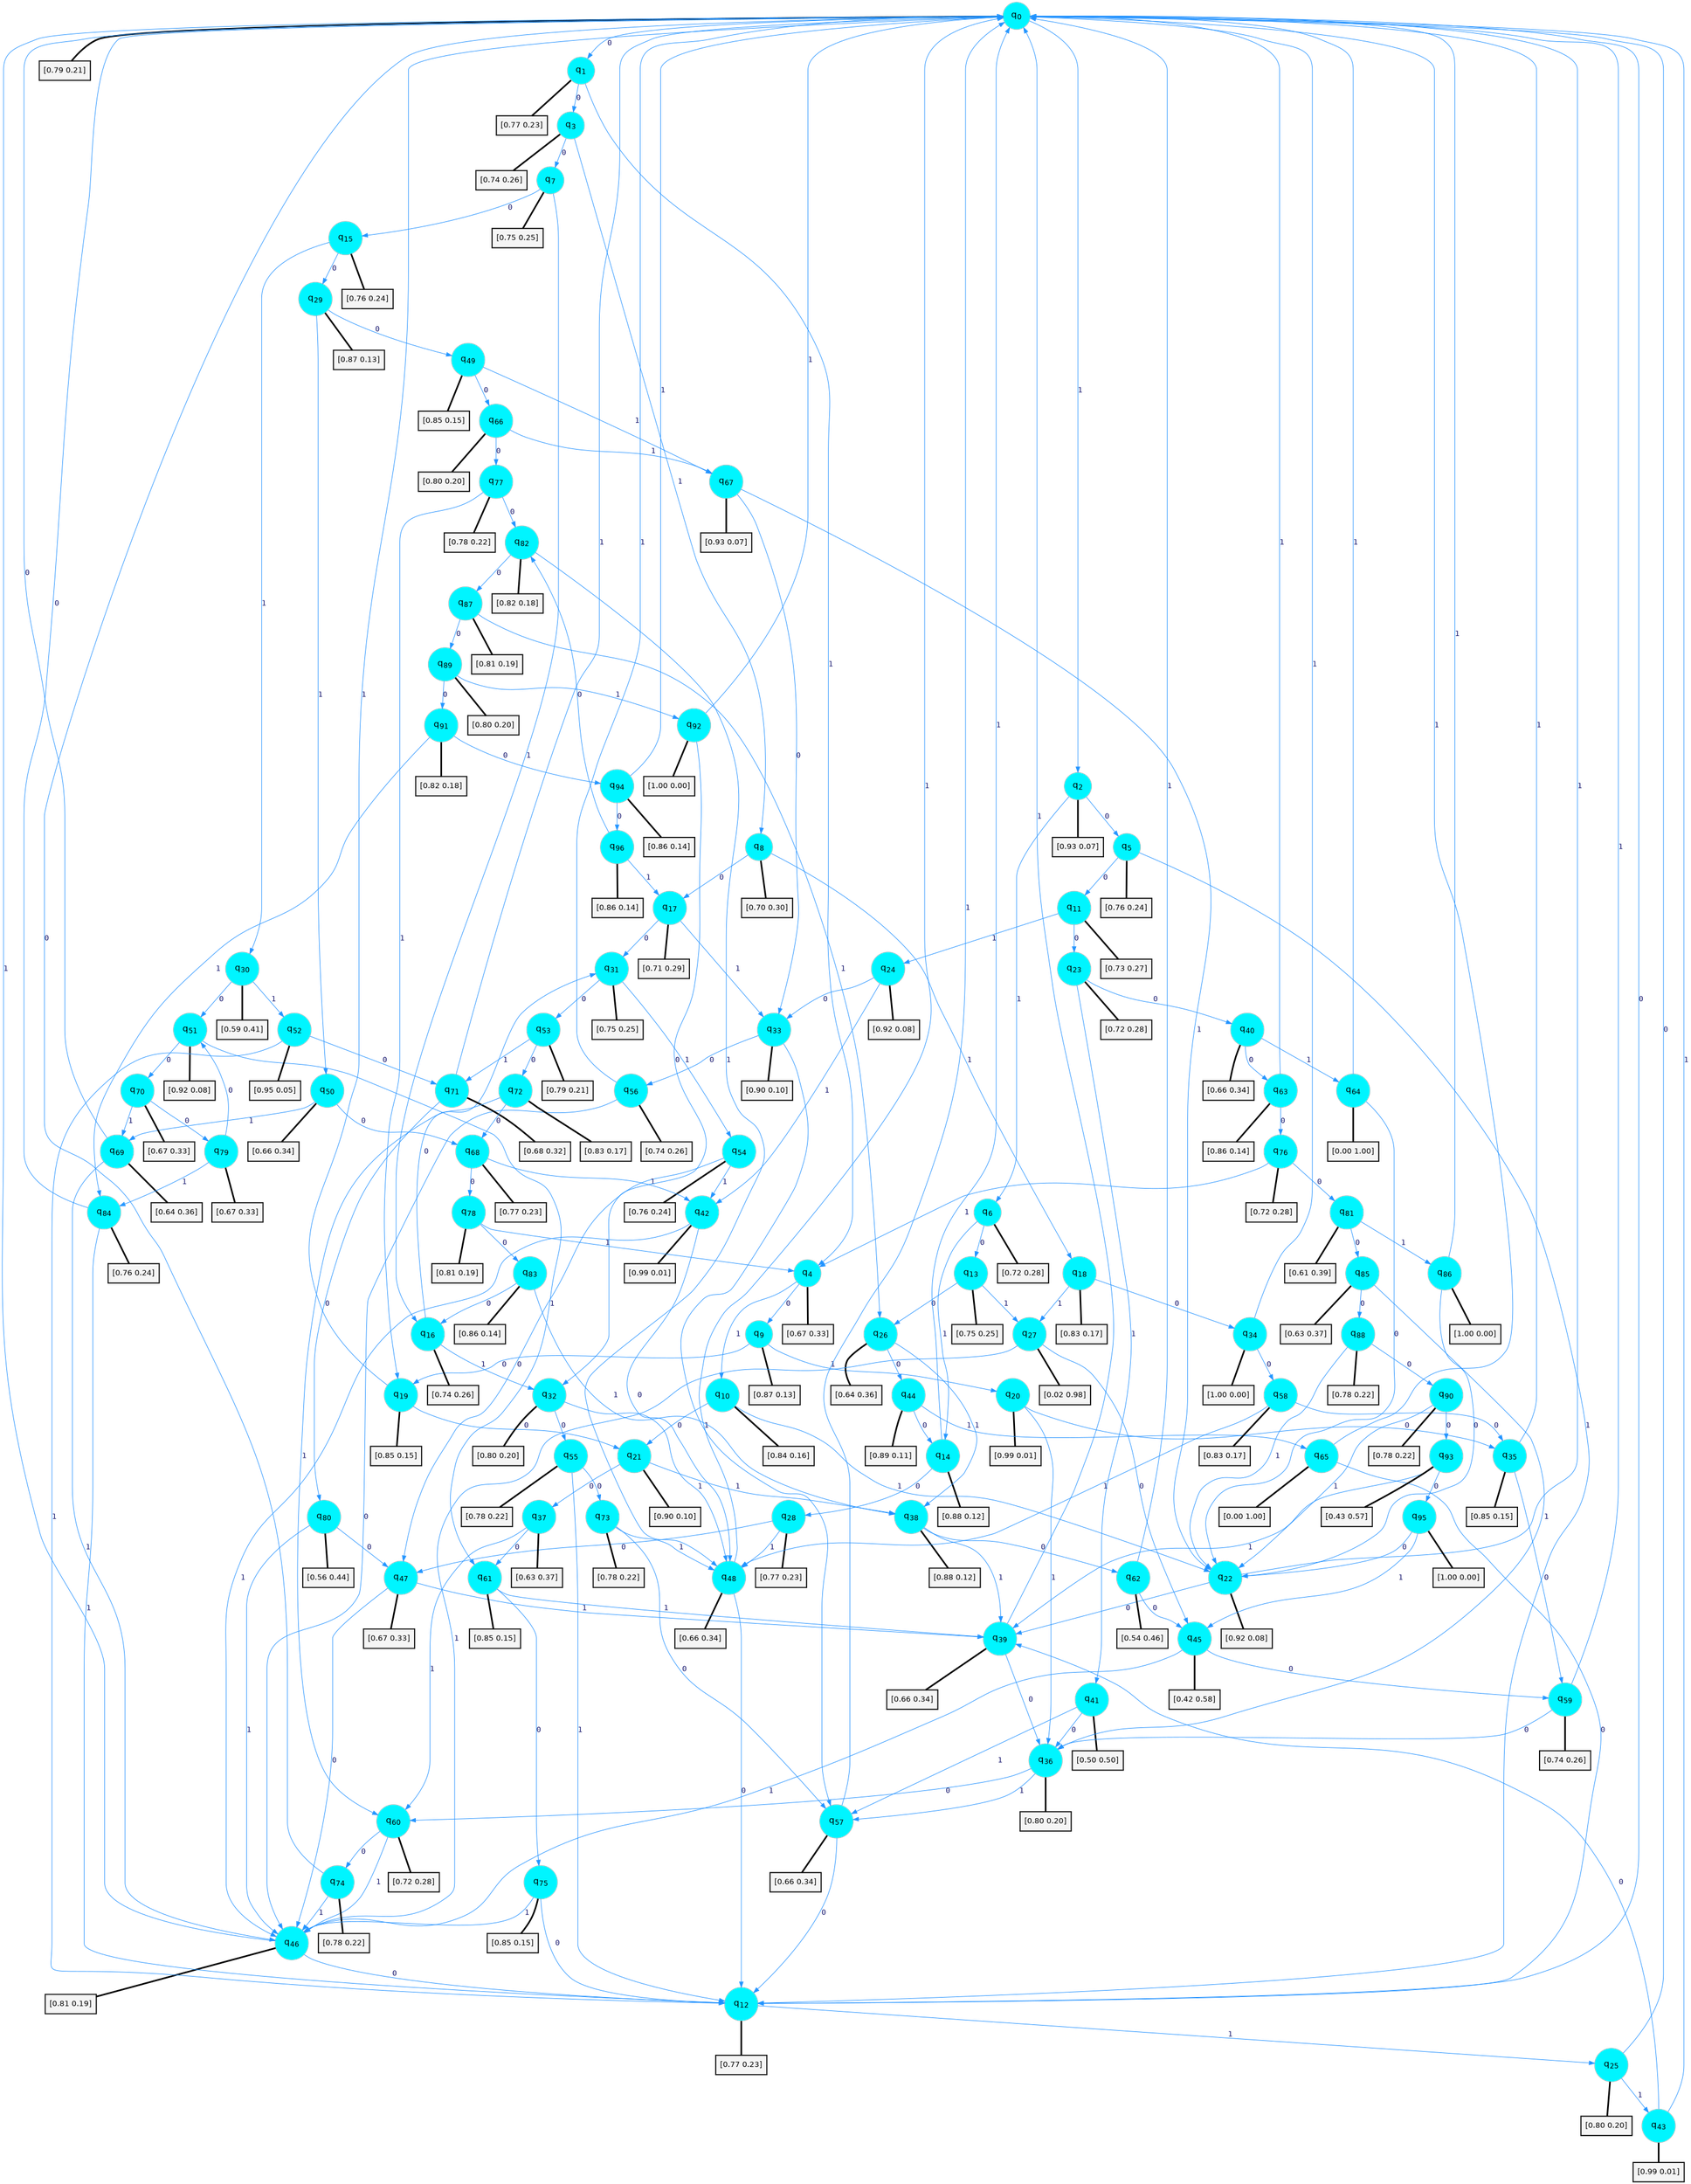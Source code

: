 digraph G {
graph [
bgcolor=transparent, dpi=300, rankdir=TD, size="40,25"];
node [
color=gray, fillcolor=turquoise1, fontcolor=black, fontname=Helvetica, fontsize=16, fontweight=bold, shape=circle, style=filled];
edge [
arrowsize=1, color=dodgerblue1, fontcolor=midnightblue, fontname=courier, fontweight=bold, penwidth=1, style=solid, weight=20];
0[label=<q<SUB>0</SUB>>];
1[label=<q<SUB>1</SUB>>];
2[label=<q<SUB>2</SUB>>];
3[label=<q<SUB>3</SUB>>];
4[label=<q<SUB>4</SUB>>];
5[label=<q<SUB>5</SUB>>];
6[label=<q<SUB>6</SUB>>];
7[label=<q<SUB>7</SUB>>];
8[label=<q<SUB>8</SUB>>];
9[label=<q<SUB>9</SUB>>];
10[label=<q<SUB>10</SUB>>];
11[label=<q<SUB>11</SUB>>];
12[label=<q<SUB>12</SUB>>];
13[label=<q<SUB>13</SUB>>];
14[label=<q<SUB>14</SUB>>];
15[label=<q<SUB>15</SUB>>];
16[label=<q<SUB>16</SUB>>];
17[label=<q<SUB>17</SUB>>];
18[label=<q<SUB>18</SUB>>];
19[label=<q<SUB>19</SUB>>];
20[label=<q<SUB>20</SUB>>];
21[label=<q<SUB>21</SUB>>];
22[label=<q<SUB>22</SUB>>];
23[label=<q<SUB>23</SUB>>];
24[label=<q<SUB>24</SUB>>];
25[label=<q<SUB>25</SUB>>];
26[label=<q<SUB>26</SUB>>];
27[label=<q<SUB>27</SUB>>];
28[label=<q<SUB>28</SUB>>];
29[label=<q<SUB>29</SUB>>];
30[label=<q<SUB>30</SUB>>];
31[label=<q<SUB>31</SUB>>];
32[label=<q<SUB>32</SUB>>];
33[label=<q<SUB>33</SUB>>];
34[label=<q<SUB>34</SUB>>];
35[label=<q<SUB>35</SUB>>];
36[label=<q<SUB>36</SUB>>];
37[label=<q<SUB>37</SUB>>];
38[label=<q<SUB>38</SUB>>];
39[label=<q<SUB>39</SUB>>];
40[label=<q<SUB>40</SUB>>];
41[label=<q<SUB>41</SUB>>];
42[label=<q<SUB>42</SUB>>];
43[label=<q<SUB>43</SUB>>];
44[label=<q<SUB>44</SUB>>];
45[label=<q<SUB>45</SUB>>];
46[label=<q<SUB>46</SUB>>];
47[label=<q<SUB>47</SUB>>];
48[label=<q<SUB>48</SUB>>];
49[label=<q<SUB>49</SUB>>];
50[label=<q<SUB>50</SUB>>];
51[label=<q<SUB>51</SUB>>];
52[label=<q<SUB>52</SUB>>];
53[label=<q<SUB>53</SUB>>];
54[label=<q<SUB>54</SUB>>];
55[label=<q<SUB>55</SUB>>];
56[label=<q<SUB>56</SUB>>];
57[label=<q<SUB>57</SUB>>];
58[label=<q<SUB>58</SUB>>];
59[label=<q<SUB>59</SUB>>];
60[label=<q<SUB>60</SUB>>];
61[label=<q<SUB>61</SUB>>];
62[label=<q<SUB>62</SUB>>];
63[label=<q<SUB>63</SUB>>];
64[label=<q<SUB>64</SUB>>];
65[label=<q<SUB>65</SUB>>];
66[label=<q<SUB>66</SUB>>];
67[label=<q<SUB>67</SUB>>];
68[label=<q<SUB>68</SUB>>];
69[label=<q<SUB>69</SUB>>];
70[label=<q<SUB>70</SUB>>];
71[label=<q<SUB>71</SUB>>];
72[label=<q<SUB>72</SUB>>];
73[label=<q<SUB>73</SUB>>];
74[label=<q<SUB>74</SUB>>];
75[label=<q<SUB>75</SUB>>];
76[label=<q<SUB>76</SUB>>];
77[label=<q<SUB>77</SUB>>];
78[label=<q<SUB>78</SUB>>];
79[label=<q<SUB>79</SUB>>];
80[label=<q<SUB>80</SUB>>];
81[label=<q<SUB>81</SUB>>];
82[label=<q<SUB>82</SUB>>];
83[label=<q<SUB>83</SUB>>];
84[label=<q<SUB>84</SUB>>];
85[label=<q<SUB>85</SUB>>];
86[label=<q<SUB>86</SUB>>];
87[label=<q<SUB>87</SUB>>];
88[label=<q<SUB>88</SUB>>];
89[label=<q<SUB>89</SUB>>];
90[label=<q<SUB>90</SUB>>];
91[label=<q<SUB>91</SUB>>];
92[label=<q<SUB>92</SUB>>];
93[label=<q<SUB>93</SUB>>];
94[label=<q<SUB>94</SUB>>];
95[label=<q<SUB>95</SUB>>];
96[label=<q<SUB>96</SUB>>];
97[label="[0.79 0.21]", shape=box,fontcolor=black, fontname=Helvetica, fontsize=14, penwidth=2, fillcolor=whitesmoke,color=black];
98[label="[0.77 0.23]", shape=box,fontcolor=black, fontname=Helvetica, fontsize=14, penwidth=2, fillcolor=whitesmoke,color=black];
99[label="[0.93 0.07]", shape=box,fontcolor=black, fontname=Helvetica, fontsize=14, penwidth=2, fillcolor=whitesmoke,color=black];
100[label="[0.74 0.26]", shape=box,fontcolor=black, fontname=Helvetica, fontsize=14, penwidth=2, fillcolor=whitesmoke,color=black];
101[label="[0.67 0.33]", shape=box,fontcolor=black, fontname=Helvetica, fontsize=14, penwidth=2, fillcolor=whitesmoke,color=black];
102[label="[0.76 0.24]", shape=box,fontcolor=black, fontname=Helvetica, fontsize=14, penwidth=2, fillcolor=whitesmoke,color=black];
103[label="[0.72 0.28]", shape=box,fontcolor=black, fontname=Helvetica, fontsize=14, penwidth=2, fillcolor=whitesmoke,color=black];
104[label="[0.75 0.25]", shape=box,fontcolor=black, fontname=Helvetica, fontsize=14, penwidth=2, fillcolor=whitesmoke,color=black];
105[label="[0.70 0.30]", shape=box,fontcolor=black, fontname=Helvetica, fontsize=14, penwidth=2, fillcolor=whitesmoke,color=black];
106[label="[0.87 0.13]", shape=box,fontcolor=black, fontname=Helvetica, fontsize=14, penwidth=2, fillcolor=whitesmoke,color=black];
107[label="[0.84 0.16]", shape=box,fontcolor=black, fontname=Helvetica, fontsize=14, penwidth=2, fillcolor=whitesmoke,color=black];
108[label="[0.73 0.27]", shape=box,fontcolor=black, fontname=Helvetica, fontsize=14, penwidth=2, fillcolor=whitesmoke,color=black];
109[label="[0.77 0.23]", shape=box,fontcolor=black, fontname=Helvetica, fontsize=14, penwidth=2, fillcolor=whitesmoke,color=black];
110[label="[0.75 0.25]", shape=box,fontcolor=black, fontname=Helvetica, fontsize=14, penwidth=2, fillcolor=whitesmoke,color=black];
111[label="[0.88 0.12]", shape=box,fontcolor=black, fontname=Helvetica, fontsize=14, penwidth=2, fillcolor=whitesmoke,color=black];
112[label="[0.76 0.24]", shape=box,fontcolor=black, fontname=Helvetica, fontsize=14, penwidth=2, fillcolor=whitesmoke,color=black];
113[label="[0.74 0.26]", shape=box,fontcolor=black, fontname=Helvetica, fontsize=14, penwidth=2, fillcolor=whitesmoke,color=black];
114[label="[0.71 0.29]", shape=box,fontcolor=black, fontname=Helvetica, fontsize=14, penwidth=2, fillcolor=whitesmoke,color=black];
115[label="[0.83 0.17]", shape=box,fontcolor=black, fontname=Helvetica, fontsize=14, penwidth=2, fillcolor=whitesmoke,color=black];
116[label="[0.85 0.15]", shape=box,fontcolor=black, fontname=Helvetica, fontsize=14, penwidth=2, fillcolor=whitesmoke,color=black];
117[label="[0.99 0.01]", shape=box,fontcolor=black, fontname=Helvetica, fontsize=14, penwidth=2, fillcolor=whitesmoke,color=black];
118[label="[0.90 0.10]", shape=box,fontcolor=black, fontname=Helvetica, fontsize=14, penwidth=2, fillcolor=whitesmoke,color=black];
119[label="[0.92 0.08]", shape=box,fontcolor=black, fontname=Helvetica, fontsize=14, penwidth=2, fillcolor=whitesmoke,color=black];
120[label="[0.72 0.28]", shape=box,fontcolor=black, fontname=Helvetica, fontsize=14, penwidth=2, fillcolor=whitesmoke,color=black];
121[label="[0.92 0.08]", shape=box,fontcolor=black, fontname=Helvetica, fontsize=14, penwidth=2, fillcolor=whitesmoke,color=black];
122[label="[0.80 0.20]", shape=box,fontcolor=black, fontname=Helvetica, fontsize=14, penwidth=2, fillcolor=whitesmoke,color=black];
123[label="[0.64 0.36]", shape=box,fontcolor=black, fontname=Helvetica, fontsize=14, penwidth=2, fillcolor=whitesmoke,color=black];
124[label="[0.02 0.98]", shape=box,fontcolor=black, fontname=Helvetica, fontsize=14, penwidth=2, fillcolor=whitesmoke,color=black];
125[label="[0.77 0.23]", shape=box,fontcolor=black, fontname=Helvetica, fontsize=14, penwidth=2, fillcolor=whitesmoke,color=black];
126[label="[0.87 0.13]", shape=box,fontcolor=black, fontname=Helvetica, fontsize=14, penwidth=2, fillcolor=whitesmoke,color=black];
127[label="[0.59 0.41]", shape=box,fontcolor=black, fontname=Helvetica, fontsize=14, penwidth=2, fillcolor=whitesmoke,color=black];
128[label="[0.75 0.25]", shape=box,fontcolor=black, fontname=Helvetica, fontsize=14, penwidth=2, fillcolor=whitesmoke,color=black];
129[label="[0.80 0.20]", shape=box,fontcolor=black, fontname=Helvetica, fontsize=14, penwidth=2, fillcolor=whitesmoke,color=black];
130[label="[0.90 0.10]", shape=box,fontcolor=black, fontname=Helvetica, fontsize=14, penwidth=2, fillcolor=whitesmoke,color=black];
131[label="[1.00 0.00]", shape=box,fontcolor=black, fontname=Helvetica, fontsize=14, penwidth=2, fillcolor=whitesmoke,color=black];
132[label="[0.85 0.15]", shape=box,fontcolor=black, fontname=Helvetica, fontsize=14, penwidth=2, fillcolor=whitesmoke,color=black];
133[label="[0.80 0.20]", shape=box,fontcolor=black, fontname=Helvetica, fontsize=14, penwidth=2, fillcolor=whitesmoke,color=black];
134[label="[0.63 0.37]", shape=box,fontcolor=black, fontname=Helvetica, fontsize=14, penwidth=2, fillcolor=whitesmoke,color=black];
135[label="[0.88 0.12]", shape=box,fontcolor=black, fontname=Helvetica, fontsize=14, penwidth=2, fillcolor=whitesmoke,color=black];
136[label="[0.66 0.34]", shape=box,fontcolor=black, fontname=Helvetica, fontsize=14, penwidth=2, fillcolor=whitesmoke,color=black];
137[label="[0.66 0.34]", shape=box,fontcolor=black, fontname=Helvetica, fontsize=14, penwidth=2, fillcolor=whitesmoke,color=black];
138[label="[0.50 0.50]", shape=box,fontcolor=black, fontname=Helvetica, fontsize=14, penwidth=2, fillcolor=whitesmoke,color=black];
139[label="[0.99 0.01]", shape=box,fontcolor=black, fontname=Helvetica, fontsize=14, penwidth=2, fillcolor=whitesmoke,color=black];
140[label="[0.99 0.01]", shape=box,fontcolor=black, fontname=Helvetica, fontsize=14, penwidth=2, fillcolor=whitesmoke,color=black];
141[label="[0.89 0.11]", shape=box,fontcolor=black, fontname=Helvetica, fontsize=14, penwidth=2, fillcolor=whitesmoke,color=black];
142[label="[0.42 0.58]", shape=box,fontcolor=black, fontname=Helvetica, fontsize=14, penwidth=2, fillcolor=whitesmoke,color=black];
143[label="[0.81 0.19]", shape=box,fontcolor=black, fontname=Helvetica, fontsize=14, penwidth=2, fillcolor=whitesmoke,color=black];
144[label="[0.67 0.33]", shape=box,fontcolor=black, fontname=Helvetica, fontsize=14, penwidth=2, fillcolor=whitesmoke,color=black];
145[label="[0.66 0.34]", shape=box,fontcolor=black, fontname=Helvetica, fontsize=14, penwidth=2, fillcolor=whitesmoke,color=black];
146[label="[0.85 0.15]", shape=box,fontcolor=black, fontname=Helvetica, fontsize=14, penwidth=2, fillcolor=whitesmoke,color=black];
147[label="[0.66 0.34]", shape=box,fontcolor=black, fontname=Helvetica, fontsize=14, penwidth=2, fillcolor=whitesmoke,color=black];
148[label="[0.92 0.08]", shape=box,fontcolor=black, fontname=Helvetica, fontsize=14, penwidth=2, fillcolor=whitesmoke,color=black];
149[label="[0.95 0.05]", shape=box,fontcolor=black, fontname=Helvetica, fontsize=14, penwidth=2, fillcolor=whitesmoke,color=black];
150[label="[0.79 0.21]", shape=box,fontcolor=black, fontname=Helvetica, fontsize=14, penwidth=2, fillcolor=whitesmoke,color=black];
151[label="[0.76 0.24]", shape=box,fontcolor=black, fontname=Helvetica, fontsize=14, penwidth=2, fillcolor=whitesmoke,color=black];
152[label="[0.78 0.22]", shape=box,fontcolor=black, fontname=Helvetica, fontsize=14, penwidth=2, fillcolor=whitesmoke,color=black];
153[label="[0.74 0.26]", shape=box,fontcolor=black, fontname=Helvetica, fontsize=14, penwidth=2, fillcolor=whitesmoke,color=black];
154[label="[0.66 0.34]", shape=box,fontcolor=black, fontname=Helvetica, fontsize=14, penwidth=2, fillcolor=whitesmoke,color=black];
155[label="[0.83 0.17]", shape=box,fontcolor=black, fontname=Helvetica, fontsize=14, penwidth=2, fillcolor=whitesmoke,color=black];
156[label="[0.74 0.26]", shape=box,fontcolor=black, fontname=Helvetica, fontsize=14, penwidth=2, fillcolor=whitesmoke,color=black];
157[label="[0.72 0.28]", shape=box,fontcolor=black, fontname=Helvetica, fontsize=14, penwidth=2, fillcolor=whitesmoke,color=black];
158[label="[0.85 0.15]", shape=box,fontcolor=black, fontname=Helvetica, fontsize=14, penwidth=2, fillcolor=whitesmoke,color=black];
159[label="[0.54 0.46]", shape=box,fontcolor=black, fontname=Helvetica, fontsize=14, penwidth=2, fillcolor=whitesmoke,color=black];
160[label="[0.86 0.14]", shape=box,fontcolor=black, fontname=Helvetica, fontsize=14, penwidth=2, fillcolor=whitesmoke,color=black];
161[label="[0.00 1.00]", shape=box,fontcolor=black, fontname=Helvetica, fontsize=14, penwidth=2, fillcolor=whitesmoke,color=black];
162[label="[0.00 1.00]", shape=box,fontcolor=black, fontname=Helvetica, fontsize=14, penwidth=2, fillcolor=whitesmoke,color=black];
163[label="[0.80 0.20]", shape=box,fontcolor=black, fontname=Helvetica, fontsize=14, penwidth=2, fillcolor=whitesmoke,color=black];
164[label="[0.93 0.07]", shape=box,fontcolor=black, fontname=Helvetica, fontsize=14, penwidth=2, fillcolor=whitesmoke,color=black];
165[label="[0.77 0.23]", shape=box,fontcolor=black, fontname=Helvetica, fontsize=14, penwidth=2, fillcolor=whitesmoke,color=black];
166[label="[0.64 0.36]", shape=box,fontcolor=black, fontname=Helvetica, fontsize=14, penwidth=2, fillcolor=whitesmoke,color=black];
167[label="[0.67 0.33]", shape=box,fontcolor=black, fontname=Helvetica, fontsize=14, penwidth=2, fillcolor=whitesmoke,color=black];
168[label="[0.68 0.32]", shape=box,fontcolor=black, fontname=Helvetica, fontsize=14, penwidth=2, fillcolor=whitesmoke,color=black];
169[label="[0.83 0.17]", shape=box,fontcolor=black, fontname=Helvetica, fontsize=14, penwidth=2, fillcolor=whitesmoke,color=black];
170[label="[0.78 0.22]", shape=box,fontcolor=black, fontname=Helvetica, fontsize=14, penwidth=2, fillcolor=whitesmoke,color=black];
171[label="[0.78 0.22]", shape=box,fontcolor=black, fontname=Helvetica, fontsize=14, penwidth=2, fillcolor=whitesmoke,color=black];
172[label="[0.85 0.15]", shape=box,fontcolor=black, fontname=Helvetica, fontsize=14, penwidth=2, fillcolor=whitesmoke,color=black];
173[label="[0.72 0.28]", shape=box,fontcolor=black, fontname=Helvetica, fontsize=14, penwidth=2, fillcolor=whitesmoke,color=black];
174[label="[0.78 0.22]", shape=box,fontcolor=black, fontname=Helvetica, fontsize=14, penwidth=2, fillcolor=whitesmoke,color=black];
175[label="[0.81 0.19]", shape=box,fontcolor=black, fontname=Helvetica, fontsize=14, penwidth=2, fillcolor=whitesmoke,color=black];
176[label="[0.67 0.33]", shape=box,fontcolor=black, fontname=Helvetica, fontsize=14, penwidth=2, fillcolor=whitesmoke,color=black];
177[label="[0.56 0.44]", shape=box,fontcolor=black, fontname=Helvetica, fontsize=14, penwidth=2, fillcolor=whitesmoke,color=black];
178[label="[0.61 0.39]", shape=box,fontcolor=black, fontname=Helvetica, fontsize=14, penwidth=2, fillcolor=whitesmoke,color=black];
179[label="[0.82 0.18]", shape=box,fontcolor=black, fontname=Helvetica, fontsize=14, penwidth=2, fillcolor=whitesmoke,color=black];
180[label="[0.86 0.14]", shape=box,fontcolor=black, fontname=Helvetica, fontsize=14, penwidth=2, fillcolor=whitesmoke,color=black];
181[label="[0.76 0.24]", shape=box,fontcolor=black, fontname=Helvetica, fontsize=14, penwidth=2, fillcolor=whitesmoke,color=black];
182[label="[0.63 0.37]", shape=box,fontcolor=black, fontname=Helvetica, fontsize=14, penwidth=2, fillcolor=whitesmoke,color=black];
183[label="[1.00 0.00]", shape=box,fontcolor=black, fontname=Helvetica, fontsize=14, penwidth=2, fillcolor=whitesmoke,color=black];
184[label="[0.81 0.19]", shape=box,fontcolor=black, fontname=Helvetica, fontsize=14, penwidth=2, fillcolor=whitesmoke,color=black];
185[label="[0.78 0.22]", shape=box,fontcolor=black, fontname=Helvetica, fontsize=14, penwidth=2, fillcolor=whitesmoke,color=black];
186[label="[0.80 0.20]", shape=box,fontcolor=black, fontname=Helvetica, fontsize=14, penwidth=2, fillcolor=whitesmoke,color=black];
187[label="[0.78 0.22]", shape=box,fontcolor=black, fontname=Helvetica, fontsize=14, penwidth=2, fillcolor=whitesmoke,color=black];
188[label="[0.82 0.18]", shape=box,fontcolor=black, fontname=Helvetica, fontsize=14, penwidth=2, fillcolor=whitesmoke,color=black];
189[label="[1.00 0.00]", shape=box,fontcolor=black, fontname=Helvetica, fontsize=14, penwidth=2, fillcolor=whitesmoke,color=black];
190[label="[0.43 0.57]", shape=box,fontcolor=black, fontname=Helvetica, fontsize=14, penwidth=2, fillcolor=whitesmoke,color=black];
191[label="[0.86 0.14]", shape=box,fontcolor=black, fontname=Helvetica, fontsize=14, penwidth=2, fillcolor=whitesmoke,color=black];
192[label="[1.00 0.00]", shape=box,fontcolor=black, fontname=Helvetica, fontsize=14, penwidth=2, fillcolor=whitesmoke,color=black];
193[label="[0.86 0.14]", shape=box,fontcolor=black, fontname=Helvetica, fontsize=14, penwidth=2, fillcolor=whitesmoke,color=black];
0->1 [label=0];
0->2 [label=1];
0->97 [arrowhead=none, penwidth=3,color=black];
1->3 [label=0];
1->4 [label=1];
1->98 [arrowhead=none, penwidth=3,color=black];
2->5 [label=0];
2->6 [label=1];
2->99 [arrowhead=none, penwidth=3,color=black];
3->7 [label=0];
3->8 [label=1];
3->100 [arrowhead=none, penwidth=3,color=black];
4->9 [label=0];
4->10 [label=1];
4->101 [arrowhead=none, penwidth=3,color=black];
5->11 [label=0];
5->12 [label=1];
5->102 [arrowhead=none, penwidth=3,color=black];
6->13 [label=0];
6->14 [label=1];
6->103 [arrowhead=none, penwidth=3,color=black];
7->15 [label=0];
7->16 [label=1];
7->104 [arrowhead=none, penwidth=3,color=black];
8->17 [label=0];
8->18 [label=1];
8->105 [arrowhead=none, penwidth=3,color=black];
9->19 [label=0];
9->20 [label=1];
9->106 [arrowhead=none, penwidth=3,color=black];
10->21 [label=0];
10->22 [label=1];
10->107 [arrowhead=none, penwidth=3,color=black];
11->23 [label=0];
11->24 [label=1];
11->108 [arrowhead=none, penwidth=3,color=black];
12->0 [label=0];
12->25 [label=1];
12->109 [arrowhead=none, penwidth=3,color=black];
13->26 [label=0];
13->27 [label=1];
13->110 [arrowhead=none, penwidth=3,color=black];
14->28 [label=0];
14->0 [label=1];
14->111 [arrowhead=none, penwidth=3,color=black];
15->29 [label=0];
15->30 [label=1];
15->112 [arrowhead=none, penwidth=3,color=black];
16->31 [label=0];
16->32 [label=1];
16->113 [arrowhead=none, penwidth=3,color=black];
17->31 [label=0];
17->33 [label=1];
17->114 [arrowhead=none, penwidth=3,color=black];
18->34 [label=0];
18->27 [label=1];
18->115 [arrowhead=none, penwidth=3,color=black];
19->21 [label=0];
19->0 [label=1];
19->116 [arrowhead=none, penwidth=3,color=black];
20->35 [label=0];
20->36 [label=1];
20->117 [arrowhead=none, penwidth=3,color=black];
21->37 [label=0];
21->38 [label=1];
21->118 [arrowhead=none, penwidth=3,color=black];
22->39 [label=0];
22->0 [label=1];
22->119 [arrowhead=none, penwidth=3,color=black];
23->40 [label=0];
23->41 [label=1];
23->120 [arrowhead=none, penwidth=3,color=black];
24->33 [label=0];
24->42 [label=1];
24->121 [arrowhead=none, penwidth=3,color=black];
25->0 [label=0];
25->43 [label=1];
25->122 [arrowhead=none, penwidth=3,color=black];
26->44 [label=0];
26->38 [label=1];
26->123 [arrowhead=none, penwidth=3,color=black];
27->45 [label=0];
27->46 [label=1];
27->124 [arrowhead=none, penwidth=3,color=black];
28->47 [label=0];
28->48 [label=1];
28->125 [arrowhead=none, penwidth=3,color=black];
29->49 [label=0];
29->50 [label=1];
29->126 [arrowhead=none, penwidth=3,color=black];
30->51 [label=0];
30->52 [label=1];
30->127 [arrowhead=none, penwidth=3,color=black];
31->53 [label=0];
31->54 [label=1];
31->128 [arrowhead=none, penwidth=3,color=black];
32->55 [label=0];
32->48 [label=1];
32->129 [arrowhead=none, penwidth=3,color=black];
33->56 [label=0];
33->57 [label=1];
33->130 [arrowhead=none, penwidth=3,color=black];
34->58 [label=0];
34->0 [label=1];
34->131 [arrowhead=none, penwidth=3,color=black];
35->59 [label=0];
35->0 [label=1];
35->132 [arrowhead=none, penwidth=3,color=black];
36->60 [label=0];
36->57 [label=1];
36->133 [arrowhead=none, penwidth=3,color=black];
37->61 [label=0];
37->60 [label=1];
37->134 [arrowhead=none, penwidth=3,color=black];
38->62 [label=0];
38->39 [label=1];
38->135 [arrowhead=none, penwidth=3,color=black];
39->36 [label=0];
39->0 [label=1];
39->136 [arrowhead=none, penwidth=3,color=black];
40->63 [label=0];
40->64 [label=1];
40->137 [arrowhead=none, penwidth=3,color=black];
41->36 [label=0];
41->57 [label=1];
41->138 [arrowhead=none, penwidth=3,color=black];
42->48 [label=0];
42->46 [label=1];
42->139 [arrowhead=none, penwidth=3,color=black];
43->39 [label=0];
43->0 [label=1];
43->140 [arrowhead=none, penwidth=3,color=black];
44->14 [label=0];
44->65 [label=1];
44->141 [arrowhead=none, penwidth=3,color=black];
45->59 [label=0];
45->46 [label=1];
45->142 [arrowhead=none, penwidth=3,color=black];
46->12 [label=0];
46->0 [label=1];
46->143 [arrowhead=none, penwidth=3,color=black];
47->46 [label=0];
47->39 [label=1];
47->144 [arrowhead=none, penwidth=3,color=black];
48->12 [label=0];
48->0 [label=1];
48->145 [arrowhead=none, penwidth=3,color=black];
49->66 [label=0];
49->67 [label=1];
49->146 [arrowhead=none, penwidth=3,color=black];
50->68 [label=0];
50->69 [label=1];
50->147 [arrowhead=none, penwidth=3,color=black];
51->70 [label=0];
51->61 [label=1];
51->148 [arrowhead=none, penwidth=3,color=black];
52->71 [label=0];
52->12 [label=1];
52->149 [arrowhead=none, penwidth=3,color=black];
53->72 [label=0];
53->71 [label=1];
53->150 [arrowhead=none, penwidth=3,color=black];
54->47 [label=0];
54->42 [label=1];
54->151 [arrowhead=none, penwidth=3,color=black];
55->73 [label=0];
55->12 [label=1];
55->152 [arrowhead=none, penwidth=3,color=black];
56->46 [label=0];
56->0 [label=1];
56->153 [arrowhead=none, penwidth=3,color=black];
57->12 [label=0];
57->0 [label=1];
57->154 [arrowhead=none, penwidth=3,color=black];
58->35 [label=0];
58->48 [label=1];
58->155 [arrowhead=none, penwidth=3,color=black];
59->36 [label=0];
59->0 [label=1];
59->156 [arrowhead=none, penwidth=3,color=black];
60->74 [label=0];
60->46 [label=1];
60->157 [arrowhead=none, penwidth=3,color=black];
61->75 [label=0];
61->39 [label=1];
61->158 [arrowhead=none, penwidth=3,color=black];
62->45 [label=0];
62->0 [label=1];
62->159 [arrowhead=none, penwidth=3,color=black];
63->76 [label=0];
63->0 [label=1];
63->160 [arrowhead=none, penwidth=3,color=black];
64->22 [label=0];
64->0 [label=1];
64->161 [arrowhead=none, penwidth=3,color=black];
65->12 [label=0];
65->0 [label=1];
65->162 [arrowhead=none, penwidth=3,color=black];
66->77 [label=0];
66->67 [label=1];
66->163 [arrowhead=none, penwidth=3,color=black];
67->33 [label=0];
67->22 [label=1];
67->164 [arrowhead=none, penwidth=3,color=black];
68->78 [label=0];
68->42 [label=1];
68->165 [arrowhead=none, penwidth=3,color=black];
69->0 [label=0];
69->46 [label=1];
69->166 [arrowhead=none, penwidth=3,color=black];
70->79 [label=0];
70->69 [label=1];
70->167 [arrowhead=none, penwidth=3,color=black];
71->80 [label=0];
71->0 [label=1];
71->168 [arrowhead=none, penwidth=3,color=black];
72->68 [label=0];
72->60 [label=1];
72->169 [arrowhead=none, penwidth=3,color=black];
73->57 [label=0];
73->48 [label=1];
73->170 [arrowhead=none, penwidth=3,color=black];
74->0 [label=0];
74->46 [label=1];
74->171 [arrowhead=none, penwidth=3,color=black];
75->12 [label=0];
75->46 [label=1];
75->172 [arrowhead=none, penwidth=3,color=black];
76->81 [label=0];
76->4 [label=1];
76->173 [arrowhead=none, penwidth=3,color=black];
77->82 [label=0];
77->19 [label=1];
77->174 [arrowhead=none, penwidth=3,color=black];
78->83 [label=0];
78->4 [label=1];
78->175 [arrowhead=none, penwidth=3,color=black];
79->51 [label=0];
79->84 [label=1];
79->176 [arrowhead=none, penwidth=3,color=black];
80->47 [label=0];
80->46 [label=1];
80->177 [arrowhead=none, penwidth=3,color=black];
81->85 [label=0];
81->86 [label=1];
81->178 [arrowhead=none, penwidth=3,color=black];
82->87 [label=0];
82->48 [label=1];
82->179 [arrowhead=none, penwidth=3,color=black];
83->16 [label=0];
83->38 [label=1];
83->180 [arrowhead=none, penwidth=3,color=black];
84->0 [label=0];
84->12 [label=1];
84->181 [arrowhead=none, penwidth=3,color=black];
85->88 [label=0];
85->36 [label=1];
85->182 [arrowhead=none, penwidth=3,color=black];
86->22 [label=0];
86->0 [label=1];
86->183 [arrowhead=none, penwidth=3,color=black];
87->89 [label=0];
87->26 [label=1];
87->184 [arrowhead=none, penwidth=3,color=black];
88->90 [label=0];
88->22 [label=1];
88->185 [arrowhead=none, penwidth=3,color=black];
89->91 [label=0];
89->92 [label=1];
89->186 [arrowhead=none, penwidth=3,color=black];
90->93 [label=0];
90->22 [label=1];
90->187 [arrowhead=none, penwidth=3,color=black];
91->94 [label=0];
91->84 [label=1];
91->188 [arrowhead=none, penwidth=3,color=black];
92->32 [label=0];
92->0 [label=1];
92->189 [arrowhead=none, penwidth=3,color=black];
93->95 [label=0];
93->39 [label=1];
93->190 [arrowhead=none, penwidth=3,color=black];
94->96 [label=0];
94->0 [label=1];
94->191 [arrowhead=none, penwidth=3,color=black];
95->22 [label=0];
95->45 [label=1];
95->192 [arrowhead=none, penwidth=3,color=black];
96->82 [label=0];
96->17 [label=1];
96->193 [arrowhead=none, penwidth=3,color=black];
}
